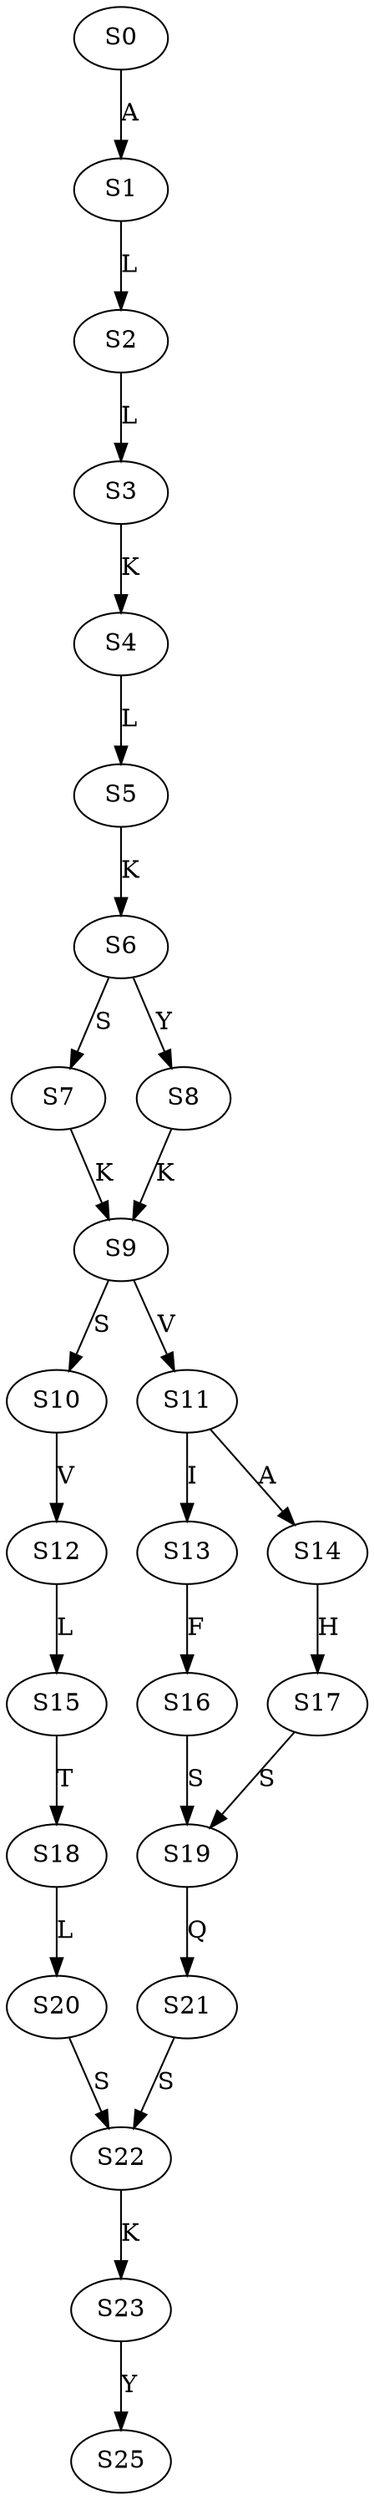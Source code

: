 strict digraph  {
	S0 -> S1 [ label = A ];
	S1 -> S2 [ label = L ];
	S2 -> S3 [ label = L ];
	S3 -> S4 [ label = K ];
	S4 -> S5 [ label = L ];
	S5 -> S6 [ label = K ];
	S6 -> S7 [ label = S ];
	S6 -> S8 [ label = Y ];
	S7 -> S9 [ label = K ];
	S8 -> S9 [ label = K ];
	S9 -> S10 [ label = S ];
	S9 -> S11 [ label = V ];
	S10 -> S12 [ label = V ];
	S11 -> S13 [ label = I ];
	S11 -> S14 [ label = A ];
	S12 -> S15 [ label = L ];
	S13 -> S16 [ label = F ];
	S14 -> S17 [ label = H ];
	S15 -> S18 [ label = T ];
	S16 -> S19 [ label = S ];
	S17 -> S19 [ label = S ];
	S18 -> S20 [ label = L ];
	S19 -> S21 [ label = Q ];
	S20 -> S22 [ label = S ];
	S21 -> S22 [ label = S ];
	S22 -> S23 [ label = K ];
	S23 -> S25 [ label = Y ];
}
